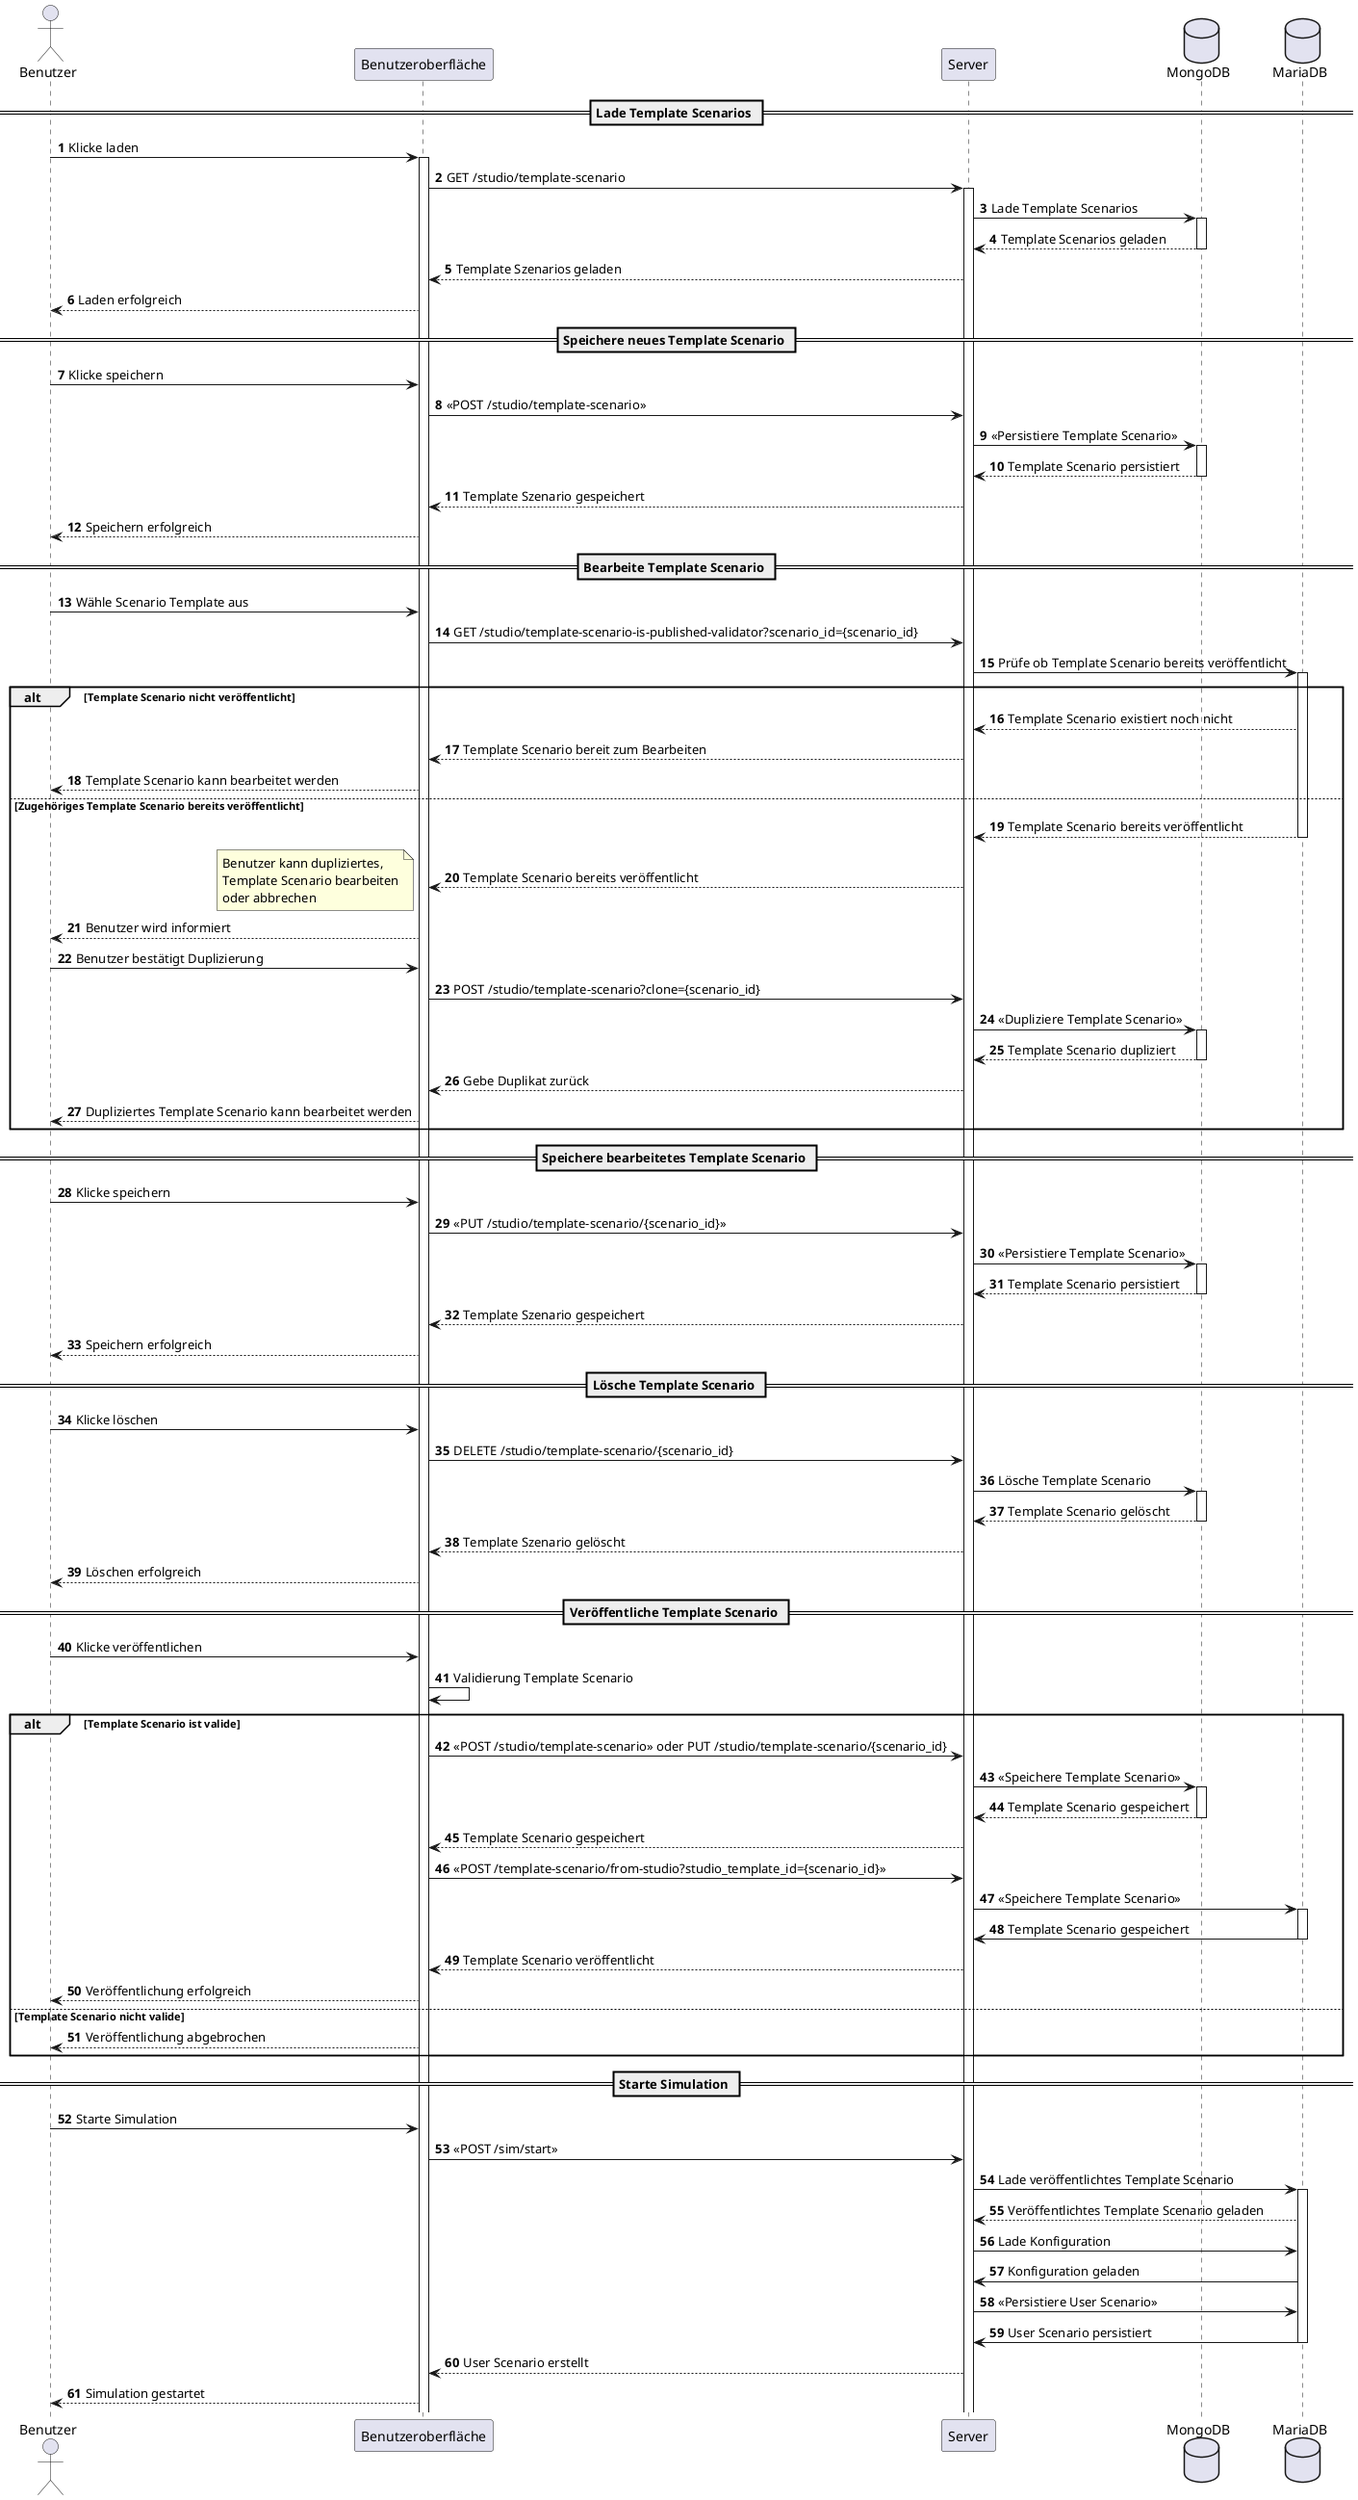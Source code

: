 @startuml
'https://plantuml.com/sequence-diagram

autonumber
actor Benutzer
participant Benutzeroberfläche
participant Server
database MongoDB
database MariaDB

== Lade Template Scenarios ==

Benutzer -> Benutzeroberfläche: Klicke laden
activate Benutzeroberfläche
Benutzeroberfläche -> Server: GET /studio/template-scenario
activate Server
Server -> MongoDB: Lade Template Scenarios
activate MongoDB
MongoDB --> Server: Template Scenarios geladen
deactivate MongoDB
Server --> Benutzeroberfläche: Template Szenarios geladen
Benutzeroberfläche --> Benutzer: Laden erfolgreich

== Speichere neues Template Scenario ==

Benutzer -> Benutzeroberfläche: Klicke speichern
Benutzeroberfläche -> Server: << POST /studio/template-scenario >>
Server -> MongoDB: << Persistiere Template Scenario >>
activate MongoDB
MongoDB --> Server: Template Scenario persistiert
deactivate MongoDB
Server --> Benutzeroberfläche: Template Szenario gespeichert
Benutzeroberfläche --> Benutzer: Speichern erfolgreich

== Bearbeite Template Scenario ==

Benutzer -> Benutzeroberfläche: Wähle Scenario Template aus
Benutzeroberfläche -> Server: GET /studio/template-scenario-is-published-validator?scenario_id={scenario_id}
'Server -> MongoDB: Lade Template Scenario
'activate MongoDB
'MongoDB --> Server: Template Scenario geladen
'deactivate MongoDB
Server -> MariaDB: Prüfe ob Template Scenario bereits veröffentlicht
activate MariaDB

alt Template Scenario nicht veröffentlicht
    MariaDB --> Server: Template Scenario existiert noch nicht
    Server --> Benutzeroberfläche: Template Scenario bereit zum Bearbeiten
    Benutzeroberfläche --> Benutzer: Template Scenario kann bearbeitet werden

else Zugehöriges Template Scenario bereits veröffentlicht
    MariaDB --> Server: Template Scenario bereits veröffentlicht
    deactivate MariaDB
    Server --> Benutzeroberfläche: Template Scenario bereits veröffentlicht
                note left
                Benutzer kann dupliziertes,
                Template Scenario bearbeiten
                oder abbrechen
                end note
    Benutzeroberfläche --> Benutzer: Benutzer wird informiert
    Benutzer -> Benutzeroberfläche: Benutzer bestätigt Duplizierung
    Benutzeroberfläche -> Server: POST /studio/template-scenario?clone={scenario_id}
    Server -> MongoDB: << Dupliziere Template Scenario >>
    activate MongoDB
    MongoDB --> Server: Template Scenario dupliziert
    deactivate MongoDB
    Server --> Benutzeroberfläche: Gebe Duplikat zurück
    Benutzeroberfläche --> Benutzer: Dupliziertes Template Scenario kann bearbeitet werden
end

== Speichere bearbeitetes Template Scenario ==

Benutzer -> Benutzeroberfläche: Klicke speichern
Benutzeroberfläche -> Server: << PUT /studio/template-scenario/{scenario_id} >>
Server -> MongoDB: << Persistiere Template Scenario >>
activate MongoDB
MongoDB --> Server: Template Scenario persistiert
deactivate MongoDB
Server --> Benutzeroberfläche: Template Szenario gespeichert
Benutzeroberfläche --> Benutzer: Speichern erfolgreich

== Lösche Template Scenario ==

Benutzer -> Benutzeroberfläche: Klicke löschen
Benutzeroberfläche -> Server: DELETE /studio/template-scenario/{scenario_id}
Server -> MongoDB: Lösche Template Scenario
activate MongoDB
MongoDB --> Server: Template Scenario gelöscht
deactivate MongoDB
Server --> Benutzeroberfläche: Template Szenario gelöscht
Benutzeroberfläche --> Benutzer: Löschen erfolgreich

== Veröffentliche Template Scenario ==

Benutzer -> Benutzeroberfläche: Klicke veröffentlichen
Benutzeroberfläche -> Benutzeroberfläche: Validierung Template Scenario
alt Template Scenario ist valide
    Benutzeroberfläche -> Server: << POST /studio/template-scenario >> oder PUT /studio/template-scenario/{scenario_id}
    Server -> MongoDB: << Speichere Template Scenario >>
    activate MongoDB
    MongoDB --> Server: Template Scenario gespeichert
    deactivate MongoDB
    Server --> Benutzeroberfläche: Template Scenario gespeichert
    Benutzeroberfläche -> Server: << POST /template-scenario/from-studio?studio_template_id={scenario_id} >>
    Server -> MariaDB: << Speichere Template Scenario >>
    activate MariaDB
    MariaDB -> Server: Template Scenario gespeichert
    deactivate MariaDB
    Server --> Benutzeroberfläche: Template Scenario veröffentlicht
    Benutzeroberfläche --> Benutzer: Veröffentlichung erfolgreich
else Template Scenario nicht valide
    Benutzeroberfläche --> Benutzer: Veröffentlichung abgebrochen
end

== Starte Simulation ==

Benutzer -> Benutzeroberfläche: Starte Simulation
Benutzeroberfläche -> Server: << POST /sim/start >>
Server -> MariaDB: Lade veröffentlichtes Template Scenario
activate MariaDB
MariaDB --> Server: Veröffentlichtes Template Scenario geladen
Server -> MariaDB: Lade Konfiguration
MariaDB -> Server: Konfiguration geladen
Server -> MariaDB: << Persistiere User Scenario >>
MariaDB -> Server: User Scenario persistiert
deactivate MariaDB
Server --> Benutzeroberfläche: User Scenario erstellt
Benutzeroberfläche --> Benutzer: Simulation gestartet

@enduml